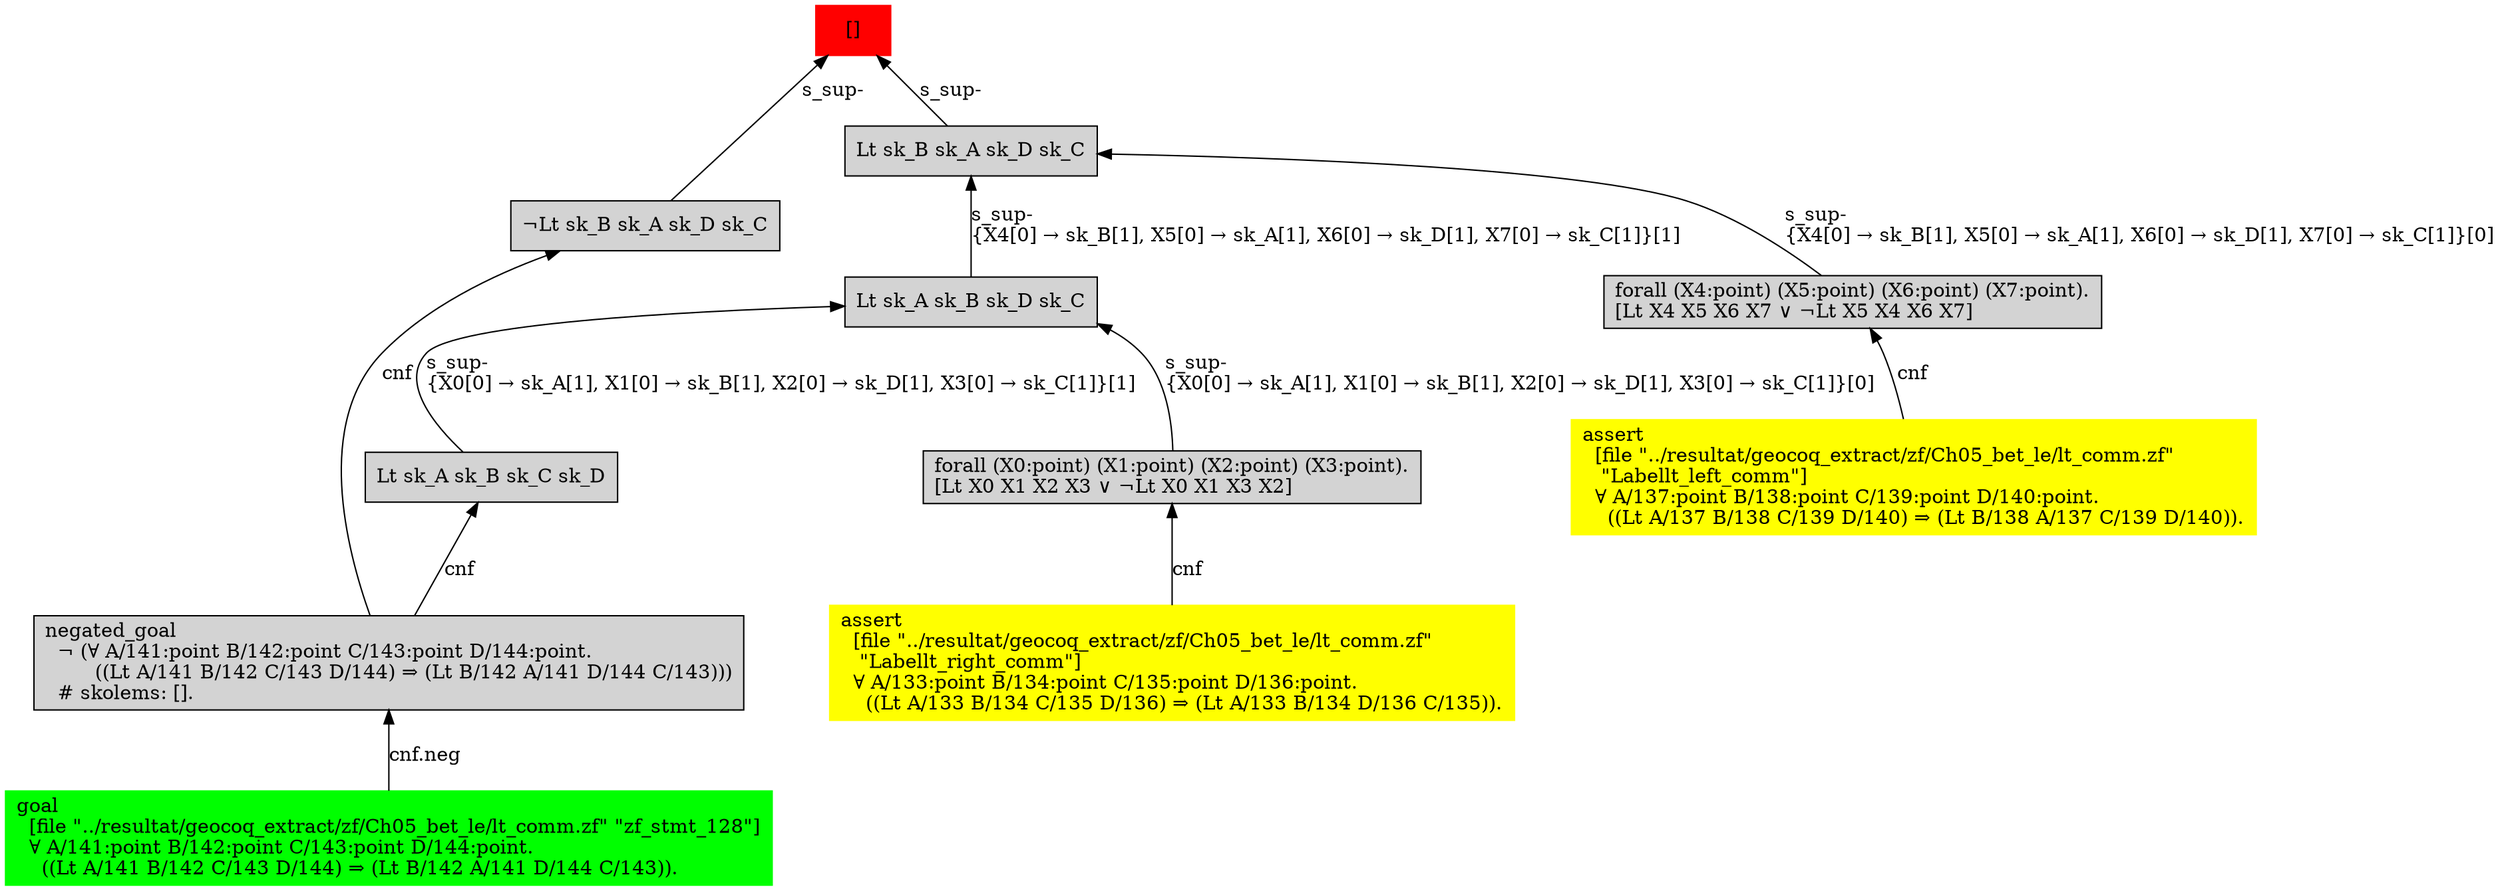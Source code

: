 digraph "unsat_graph" {
  vertex_0 [color=red, label="[]", shape=box, style=filled];
  vertex_0 -> vertex_1 [label="s_sup-\l", dir="back"];
  vertex_1 [shape=box, label="¬Lt sk_B sk_A sk_D sk_C\l", style=filled];
  vertex_1 -> vertex_2 [label="cnf", dir="back"];
  vertex_2 [shape=box, label="negated_goal\l  ¬ (∀ A/141:point B/142:point C/143:point D/144:point.\l        ((Lt A/141 B/142 C/143 D/144) ⇒ (Lt B/142 A/141 D/144 C/143)))\l  # skolems: [].\l", style=filled];
  vertex_2 -> vertex_3 [label="cnf.neg", dir="back"];
  vertex_3 [color=green, shape=box, label="goal\l  [file \"../resultat/geocoq_extract/zf/Ch05_bet_le/lt_comm.zf\" \"zf_stmt_128\"]\l  ∀ A/141:point B/142:point C/143:point D/144:point.\l    ((Lt A/141 B/142 C/143 D/144) ⇒ (Lt B/142 A/141 D/144 C/143)).\l", style=filled];
  vertex_0 -> vertex_4 [label="s_sup-\l", dir="back"];
  vertex_4 [shape=box, label="Lt sk_B sk_A sk_D sk_C\l", style=filled];
  vertex_4 -> vertex_5 [label="s_sup-\l\{X4[0] → sk_B[1], X5[0] → sk_A[1], X6[0] → sk_D[1], X7[0] → sk_C[1]\}[0]\l", dir="back"];
  vertex_5 [shape=box, label="forall (X4:point) (X5:point) (X6:point) (X7:point).\l[Lt X4 X5 X6 X7 ∨ ¬Lt X5 X4 X6 X7]\l", style=filled];
  vertex_5 -> vertex_6 [label="cnf", dir="back"];
  vertex_6 [color=yellow, shape=box, label="assert\l  [file \"../resultat/geocoq_extract/zf/Ch05_bet_le/lt_comm.zf\" \l   \"Labellt_left_comm\"]\l  ∀ A/137:point B/138:point C/139:point D/140:point.\l    ((Lt A/137 B/138 C/139 D/140) ⇒ (Lt B/138 A/137 C/139 D/140)).\l", style=filled];
  vertex_4 -> vertex_7 [label="s_sup-\l\{X4[0] → sk_B[1], X5[0] → sk_A[1], X6[0] → sk_D[1], X7[0] → sk_C[1]\}[1]\l", dir="back"];
  vertex_7 [shape=box, label="Lt sk_A sk_B sk_D sk_C\l", style=filled];
  vertex_7 -> vertex_8 [label="s_sup-\l\{X0[0] → sk_A[1], X1[0] → sk_B[1], X2[0] → sk_D[1], X3[0] → sk_C[1]\}[0]\l", dir="back"];
  vertex_8 [shape=box, label="forall (X0:point) (X1:point) (X2:point) (X3:point).\l[Lt X0 X1 X2 X3 ∨ ¬Lt X0 X1 X3 X2]\l", style=filled];
  vertex_8 -> vertex_9 [label="cnf", dir="back"];
  vertex_9 [color=yellow, shape=box, label="assert\l  [file \"../resultat/geocoq_extract/zf/Ch05_bet_le/lt_comm.zf\" \l   \"Labellt_right_comm\"]\l  ∀ A/133:point B/134:point C/135:point D/136:point.\l    ((Lt A/133 B/134 C/135 D/136) ⇒ (Lt A/133 B/134 D/136 C/135)).\l", style=filled];
  vertex_7 -> vertex_10 [label="s_sup-\l\{X0[0] → sk_A[1], X1[0] → sk_B[1], X2[0] → sk_D[1], X3[0] → sk_C[1]\}[1]\l", dir="back"];
  vertex_10 [shape=box, label="Lt sk_A sk_B sk_C sk_D\l", style=filled];
  vertex_10 -> vertex_2 [label="cnf", dir="back"];
  }


